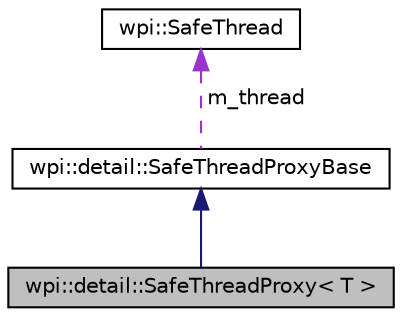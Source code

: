 digraph "wpi::detail::SafeThreadProxy&lt; T &gt;"
{
  edge [fontname="Helvetica",fontsize="10",labelfontname="Helvetica",labelfontsize="10"];
  node [fontname="Helvetica",fontsize="10",shape=record];
  Node1 [label="wpi::detail::SafeThreadProxy\< T \>",height=0.2,width=0.4,color="black", fillcolor="grey75", style="filled", fontcolor="black"];
  Node2 -> Node1 [dir="back",color="midnightblue",fontsize="10",style="solid",fontname="Helvetica"];
  Node2 [label="wpi::detail::SafeThreadProxyBase",height=0.2,width=0.4,color="black", fillcolor="white", style="filled",URL="$classwpi_1_1detail_1_1SafeThreadProxyBase.html"];
  Node3 -> Node2 [dir="back",color="darkorchid3",fontsize="10",style="dashed",label=" m_thread" ,fontname="Helvetica"];
  Node3 [label="wpi::SafeThread",height=0.2,width=0.4,color="black", fillcolor="white", style="filled",URL="$classwpi_1_1SafeThread.html"];
}
